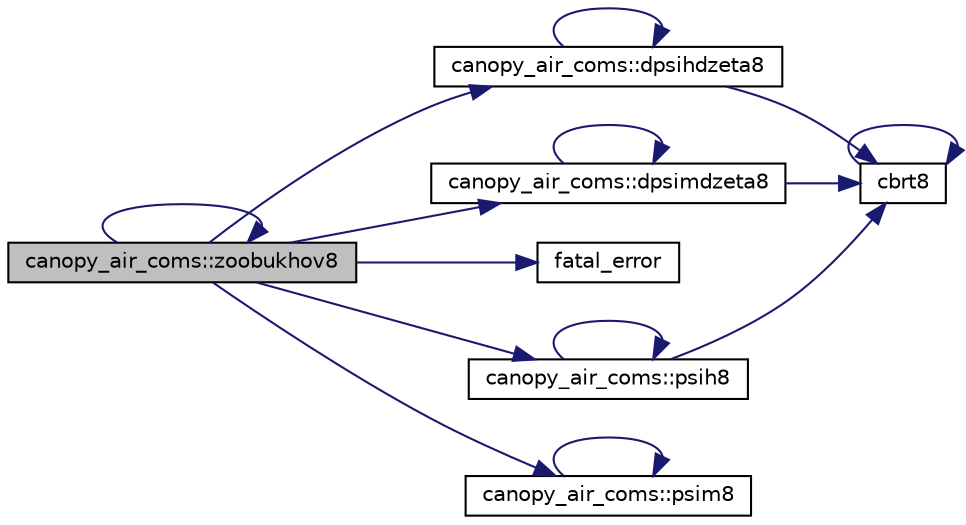digraph "canopy_air_coms::zoobukhov8"
{
 // LATEX_PDF_SIZE
  edge [fontname="Helvetica",fontsize="10",labelfontname="Helvetica",labelfontsize="10"];
  node [fontname="Helvetica",fontsize="10",shape=record];
  rankdir="LR";
  Node1 [label="canopy_air_coms::zoobukhov8",height=0.2,width=0.4,color="black", fillcolor="grey75", style="filled", fontcolor="black",tooltip=" "];
  Node1 -> Node2 [color="midnightblue",fontsize="10",style="solid"];
  Node2 [label="canopy_air_coms::dpsihdzeta8",height=0.2,width=0.4,color="black", fillcolor="white", style="filled",URL="$namespacecanopy__air__coms.html#aa5f9649efc40a05ddc13e1450f30fad3",tooltip=" "];
  Node2 -> Node3 [color="midnightblue",fontsize="10",style="solid"];
  Node3 [label="cbrt8",height=0.2,width=0.4,color="black", fillcolor="white", style="filled",URL="$numutils_8f90.html#ad4b910be4531c088be1d1e83197aa36e",tooltip=" "];
  Node3 -> Node3 [color="midnightblue",fontsize="10",style="solid"];
  Node2 -> Node2 [color="midnightblue",fontsize="10",style="solid"];
  Node1 -> Node4 [color="midnightblue",fontsize="10",style="solid"];
  Node4 [label="canopy_air_coms::dpsimdzeta8",height=0.2,width=0.4,color="black", fillcolor="white", style="filled",URL="$namespacecanopy__air__coms.html#a51b006ac118f9549aee23ddb61a1bf19",tooltip=" "];
  Node4 -> Node3 [color="midnightblue",fontsize="10",style="solid"];
  Node4 -> Node4 [color="midnightblue",fontsize="10",style="solid"];
  Node1 -> Node5 [color="midnightblue",fontsize="10",style="solid"];
  Node5 [label="fatal_error",height=0.2,width=0.4,color="black", fillcolor="white", style="filled",URL="$fatal__error_8_f90.html#a2a2bff228716ab48a81c795b348d1665",tooltip=" "];
  Node1 -> Node6 [color="midnightblue",fontsize="10",style="solid"];
  Node6 [label="canopy_air_coms::psih8",height=0.2,width=0.4,color="black", fillcolor="white", style="filled",URL="$namespacecanopy__air__coms.html#aef33f0eeea82151a8edb6dc38c4cc921",tooltip=" "];
  Node6 -> Node3 [color="midnightblue",fontsize="10",style="solid"];
  Node6 -> Node6 [color="midnightblue",fontsize="10",style="solid"];
  Node1 -> Node7 [color="midnightblue",fontsize="10",style="solid"];
  Node7 [label="canopy_air_coms::psim8",height=0.2,width=0.4,color="black", fillcolor="white", style="filled",URL="$namespacecanopy__air__coms.html#aba7cbe776dbfa9815870ad3686949041",tooltip=" "];
  Node7 -> Node7 [color="midnightblue",fontsize="10",style="solid"];
  Node1 -> Node1 [color="midnightblue",fontsize="10",style="solid"];
}
